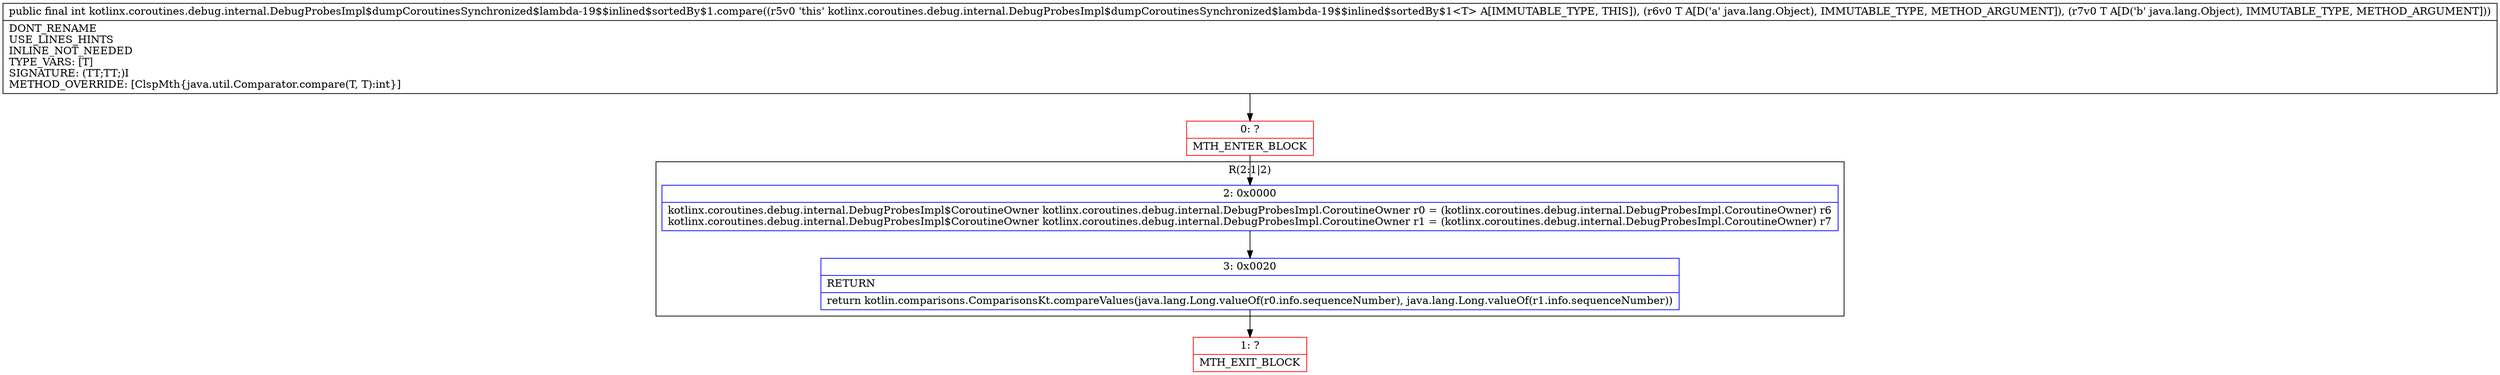 digraph "CFG forkotlinx.coroutines.debug.internal.DebugProbesImpl$dumpCoroutinesSynchronized$lambda\-19$$inlined$sortedBy$1.compare(Ljava\/lang\/Object;Ljava\/lang\/Object;)I" {
subgraph cluster_Region_781666691 {
label = "R(2:1|2)";
node [shape=record,color=blue];
Node_2 [shape=record,label="{2\:\ 0x0000|kotlinx.coroutines.debug.internal.DebugProbesImpl$CoroutineOwner kotlinx.coroutines.debug.internal.DebugProbesImpl.CoroutineOwner r0 = (kotlinx.coroutines.debug.internal.DebugProbesImpl.CoroutineOwner) r6\lkotlinx.coroutines.debug.internal.DebugProbesImpl$CoroutineOwner kotlinx.coroutines.debug.internal.DebugProbesImpl.CoroutineOwner r1 = (kotlinx.coroutines.debug.internal.DebugProbesImpl.CoroutineOwner) r7\l}"];
Node_3 [shape=record,label="{3\:\ 0x0020|RETURN\l|return kotlin.comparisons.ComparisonsKt.compareValues(java.lang.Long.valueOf(r0.info.sequenceNumber), java.lang.Long.valueOf(r1.info.sequenceNumber))\l}"];
}
Node_0 [shape=record,color=red,label="{0\:\ ?|MTH_ENTER_BLOCK\l}"];
Node_1 [shape=record,color=red,label="{1\:\ ?|MTH_EXIT_BLOCK\l}"];
MethodNode[shape=record,label="{public final int kotlinx.coroutines.debug.internal.DebugProbesImpl$dumpCoroutinesSynchronized$lambda\-19$$inlined$sortedBy$1.compare((r5v0 'this' kotlinx.coroutines.debug.internal.DebugProbesImpl$dumpCoroutinesSynchronized$lambda\-19$$inlined$sortedBy$1\<T\> A[IMMUTABLE_TYPE, THIS]), (r6v0 T A[D('a' java.lang.Object), IMMUTABLE_TYPE, METHOD_ARGUMENT]), (r7v0 T A[D('b' java.lang.Object), IMMUTABLE_TYPE, METHOD_ARGUMENT]))  | DONT_RENAME\lUSE_LINES_HINTS\lINLINE_NOT_NEEDED\lTYPE_VARS: [T]\lSIGNATURE: (TT;TT;)I\lMETHOD_OVERRIDE: [ClspMth\{java.util.Comparator.compare(T, T):int\}]\l}"];
MethodNode -> Node_0;Node_2 -> Node_3;
Node_3 -> Node_1;
Node_0 -> Node_2;
}

